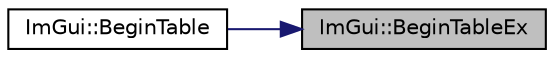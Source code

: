 digraph "ImGui::BeginTableEx"
{
 // LATEX_PDF_SIZE
  edge [fontname="Helvetica",fontsize="10",labelfontname="Helvetica",labelfontsize="10"];
  node [fontname="Helvetica",fontsize="10",shape=record];
  rankdir="RL";
  Node1 [label="ImGui::BeginTableEx",height=0.2,width=0.4,color="black", fillcolor="grey75", style="filled", fontcolor="black",tooltip=" "];
  Node1 -> Node2 [dir="back",color="midnightblue",fontsize="10",style="solid",fontname="Helvetica"];
  Node2 [label="ImGui::BeginTable",height=0.2,width=0.4,color="black", fillcolor="white", style="filled",URL="$namespace_im_gui.html#a04ee4f6866b8e10b98008e7f19d35796",tooltip=" "];
}
